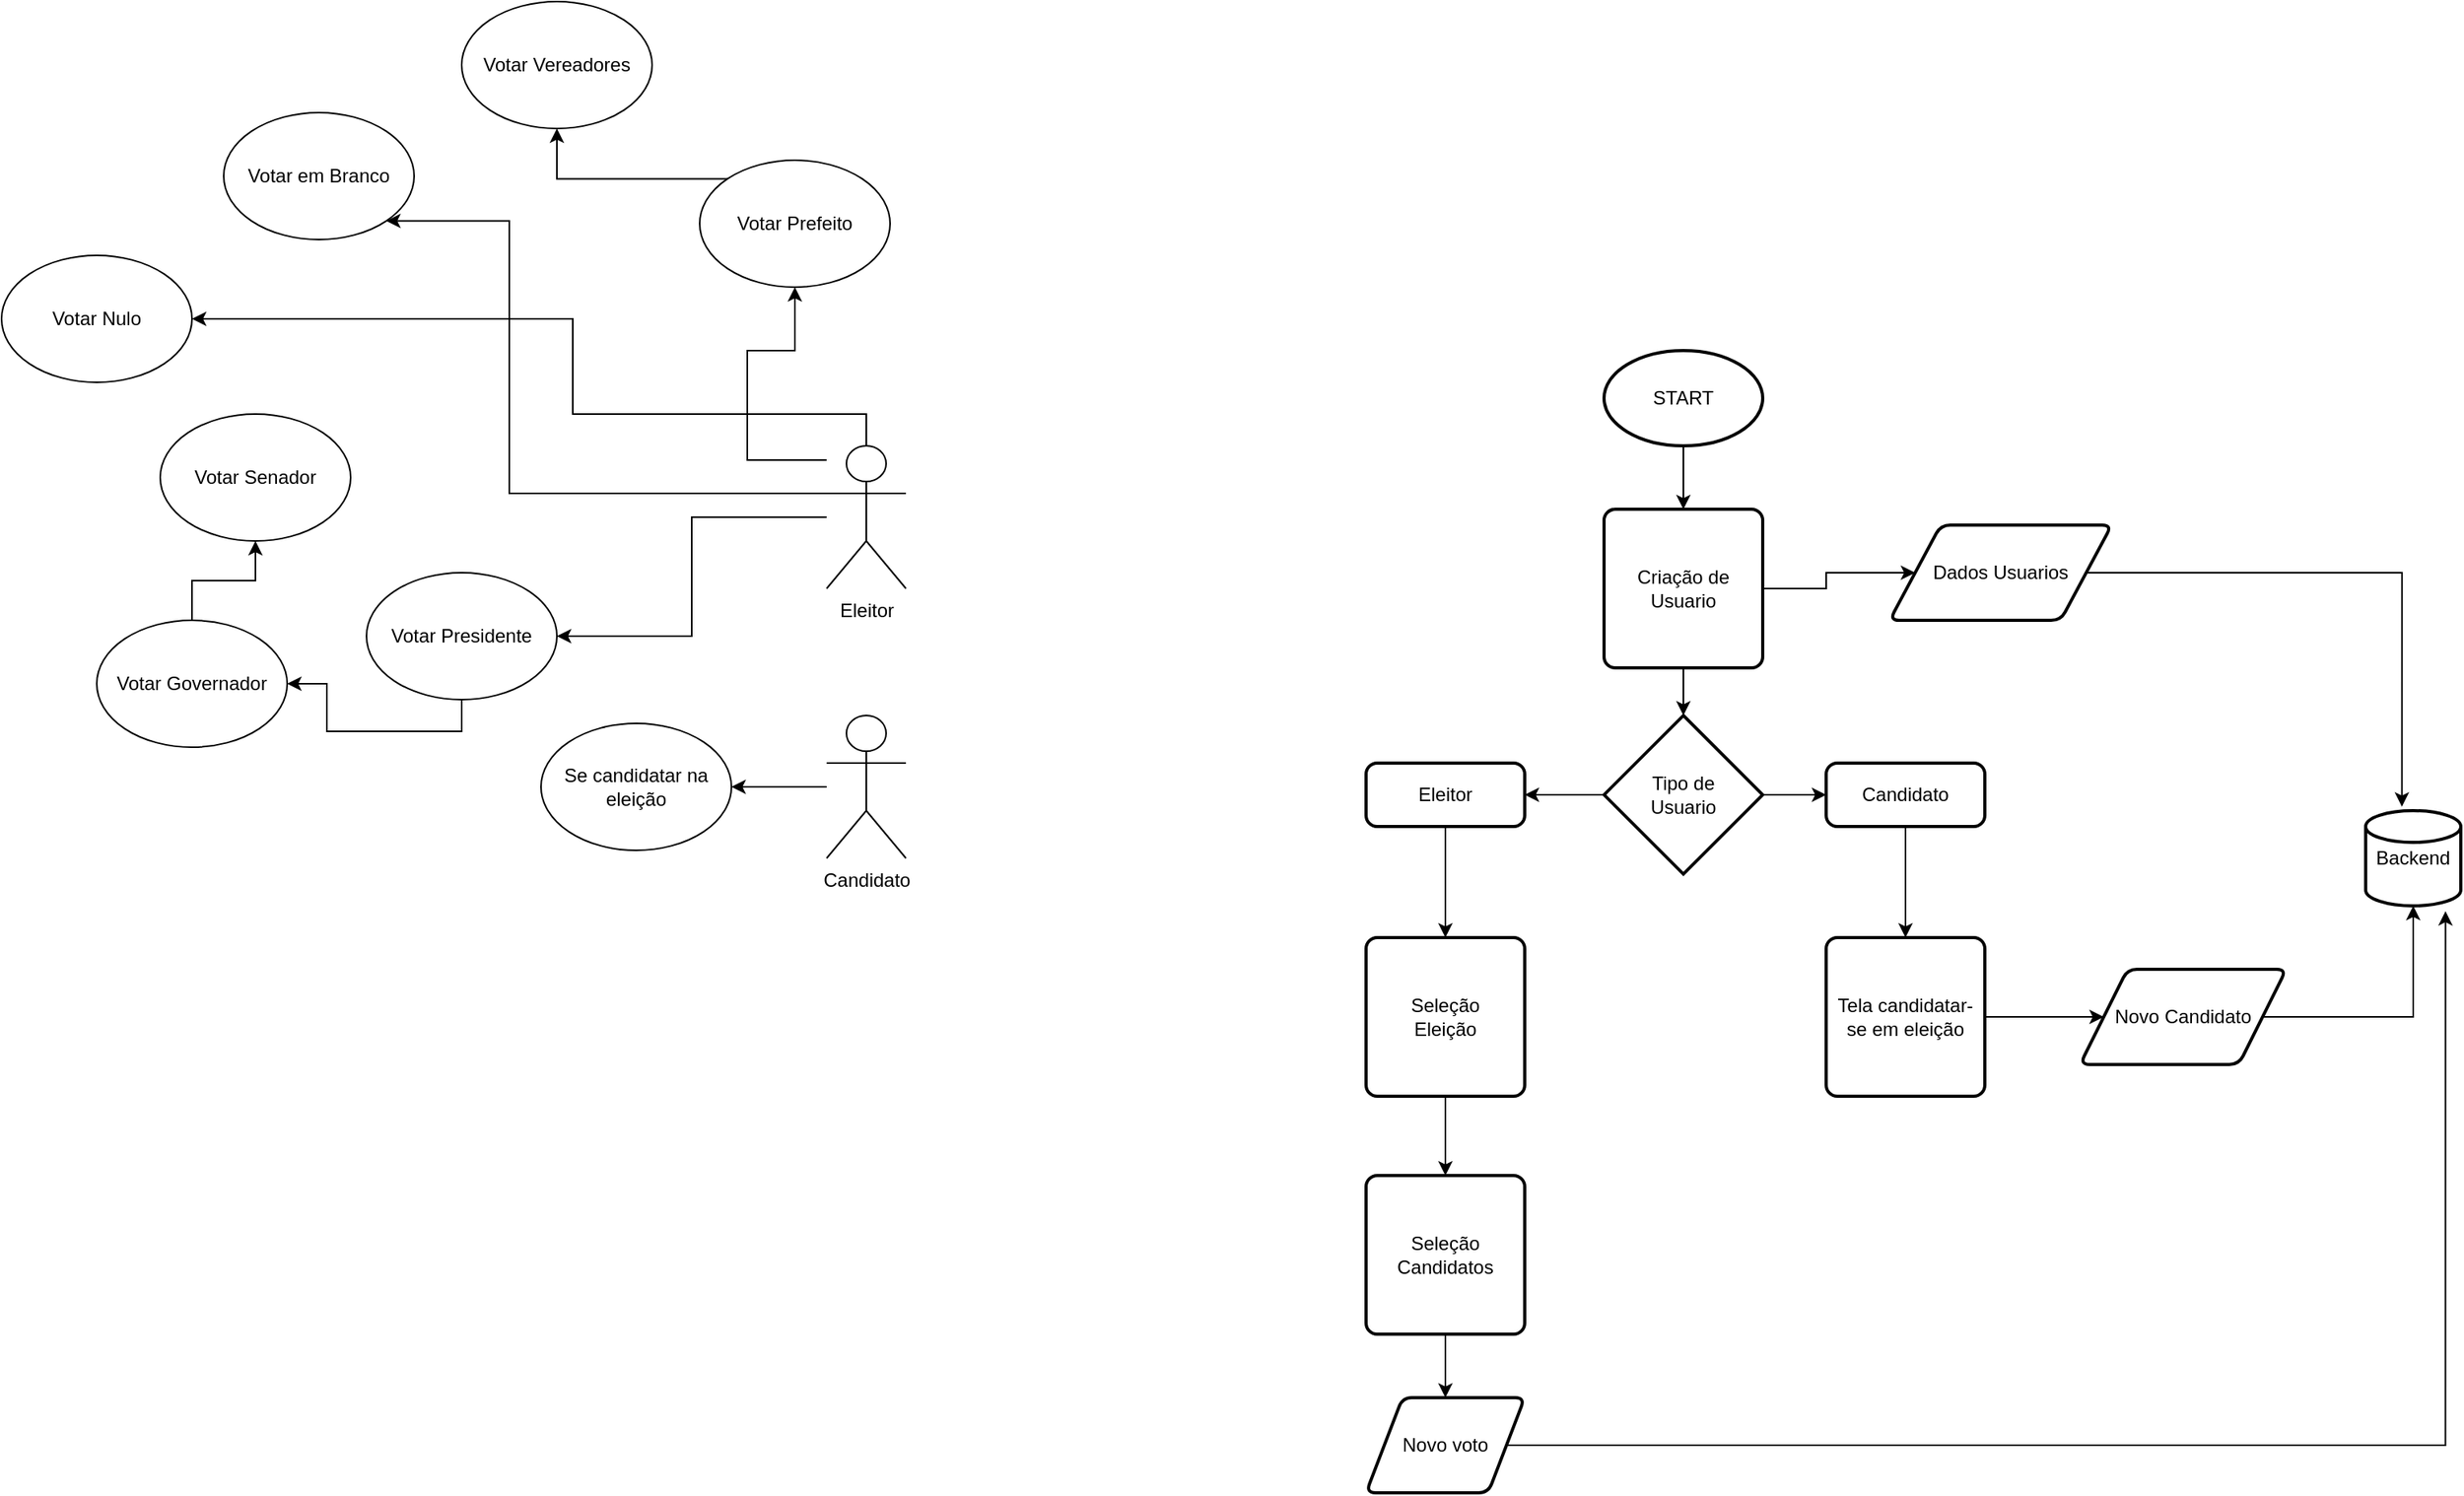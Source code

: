 <mxfile version="22.1.22" type="embed">
  <diagram id="23iRSUPoRavnBvh4doch" name="Page-1">
    <mxGraphModel dx="1938" dy="1690" grid="1" gridSize="10" guides="1" tooltips="1" connect="1" arrows="1" fold="1" page="1" pageScale="1" pageWidth="827" pageHeight="1169" math="0" shadow="0">
      <root>
        <mxCell id="0" />
        <mxCell id="1" parent="0" />
        <mxCell id="26" style="edgeStyle=orthogonalEdgeStyle;rounded=0;orthogonalLoop=1;jettySize=auto;html=1;entryX=0.5;entryY=0;entryDx=0;entryDy=0;" edge="1" parent="1" source="2">
          <mxGeometry relative="1" as="geometry">
            <mxPoint x="590" y="100" as="targetPoint" />
          </mxGeometry>
        </mxCell>
        <mxCell id="2" value="START" style="strokeWidth=2;html=1;shape=mxgraph.flowchart.start_1;whiteSpace=wrap;" vertex="1" parent="1">
          <mxGeometry x="540" width="100" height="60" as="geometry" />
        </mxCell>
        <mxCell id="9" style="edgeStyle=orthogonalEdgeStyle;rounded=0;orthogonalLoop=1;jettySize=auto;html=1;entryX=1;entryY=0.5;entryDx=0;entryDy=0;exitX=0.5;exitY=1;exitDx=0;exitDy=0;" edge="1" parent="1" source="8" target="11">
          <mxGeometry relative="1" as="geometry">
            <mxPoint x="30" y="180" as="sourcePoint" />
            <mxPoint x="-30" y="180" as="targetPoint" />
          </mxGeometry>
        </mxCell>
        <mxCell id="18" style="edgeStyle=orthogonalEdgeStyle;rounded=0;orthogonalLoop=1;jettySize=auto;html=1;entryX=0.5;entryY=1;entryDx=0;entryDy=0;" edge="1" parent="1" source="3" target="17">
          <mxGeometry relative="1" as="geometry">
            <Array as="points">
              <mxPoint y="69" />
              <mxPoint />
              <mxPoint x="30" />
            </Array>
          </mxGeometry>
        </mxCell>
        <mxCell id="23" style="edgeStyle=orthogonalEdgeStyle;rounded=0;orthogonalLoop=1;jettySize=auto;html=1;exitX=0;exitY=0.333;exitDx=0;exitDy=0;exitPerimeter=0;entryX=1;entryY=1;entryDx=0;entryDy=0;" edge="1" parent="1" source="3" target="21">
          <mxGeometry relative="1" as="geometry">
            <Array as="points">
              <mxPoint x="-150" y="90" />
              <mxPoint x="-150" y="-82" />
            </Array>
          </mxGeometry>
        </mxCell>
        <mxCell id="24" style="edgeStyle=orthogonalEdgeStyle;rounded=0;orthogonalLoop=1;jettySize=auto;html=1;entryX=1;entryY=0.5;entryDx=0;entryDy=0;" edge="1" parent="1" source="3" target="22">
          <mxGeometry relative="1" as="geometry">
            <Array as="points">
              <mxPoint x="75" y="40" />
              <mxPoint x="-110" y="40" />
              <mxPoint x="-110" y="-20" />
            </Array>
          </mxGeometry>
        </mxCell>
        <mxCell id="3" value="Eleitor" style="shape=umlActor;verticalLabelPosition=bottom;verticalAlign=top;html=1;outlineConnect=0;" vertex="1" parent="1">
          <mxGeometry x="50" y="60" width="50" height="90" as="geometry" />
        </mxCell>
        <mxCell id="7" style="edgeStyle=orthogonalEdgeStyle;rounded=0;orthogonalLoop=1;jettySize=auto;html=1;entryX=1;entryY=0.5;entryDx=0;entryDy=0;" edge="1" parent="1" source="4" target="6">
          <mxGeometry relative="1" as="geometry" />
        </mxCell>
        <mxCell id="4" value="Candidato" style="shape=umlActor;verticalLabelPosition=bottom;verticalAlign=top;html=1;outlineConnect=0;" vertex="1" parent="1">
          <mxGeometry x="50" y="230" width="50" height="90" as="geometry" />
        </mxCell>
        <mxCell id="6" value="Se candidatar na&lt;br&gt;eleição" style="ellipse;whiteSpace=wrap;html=1;" vertex="1" parent="1">
          <mxGeometry x="-130" y="235" width="120" height="80" as="geometry" />
        </mxCell>
        <mxCell id="8" value="Votar Presidente" style="ellipse;whiteSpace=wrap;html=1;" vertex="1" parent="1">
          <mxGeometry x="-240" y="140" width="120" height="80" as="geometry" />
        </mxCell>
        <mxCell id="10" value="Votar Senador" style="ellipse;whiteSpace=wrap;html=1;" vertex="1" parent="1">
          <mxGeometry x="-370" y="40" width="120" height="80" as="geometry" />
        </mxCell>
        <mxCell id="16" style="edgeStyle=orthogonalEdgeStyle;rounded=0;orthogonalLoop=1;jettySize=auto;html=1;entryX=0.5;entryY=1;entryDx=0;entryDy=0;" edge="1" parent="1" source="11" target="10">
          <mxGeometry relative="1" as="geometry" />
        </mxCell>
        <mxCell id="11" value="Votar Governador" style="ellipse;whiteSpace=wrap;html=1;" vertex="1" parent="1">
          <mxGeometry x="-410" y="170" width="120" height="80" as="geometry" />
        </mxCell>
        <mxCell id="14" style="edgeStyle=orthogonalEdgeStyle;rounded=0;orthogonalLoop=1;jettySize=auto;html=1;entryX=1;entryY=0.5;entryDx=0;entryDy=0;" edge="1" parent="1" source="3" target="8">
          <mxGeometry relative="1" as="geometry">
            <mxPoint x="70" y="125" as="sourcePoint" />
            <mxPoint x="10" y="125" as="targetPoint" />
          </mxGeometry>
        </mxCell>
        <mxCell id="20" style="edgeStyle=orthogonalEdgeStyle;rounded=0;orthogonalLoop=1;jettySize=auto;html=1;exitX=0;exitY=0;exitDx=0;exitDy=0;entryX=0.5;entryY=1;entryDx=0;entryDy=0;" edge="1" parent="1" source="17" target="19">
          <mxGeometry relative="1" as="geometry" />
        </mxCell>
        <mxCell id="17" value="Votar Prefeito" style="ellipse;whiteSpace=wrap;html=1;" vertex="1" parent="1">
          <mxGeometry x="-30" y="-120" width="120" height="80" as="geometry" />
        </mxCell>
        <mxCell id="19" value="Votar Vereadores" style="ellipse;whiteSpace=wrap;html=1;" vertex="1" parent="1">
          <mxGeometry x="-180" y="-220" width="120" height="80" as="geometry" />
        </mxCell>
        <mxCell id="21" value="Votar em Branco" style="ellipse;whiteSpace=wrap;html=1;" vertex="1" parent="1">
          <mxGeometry x="-330" y="-150" width="120" height="80" as="geometry" />
        </mxCell>
        <mxCell id="22" value="Votar Nulo" style="ellipse;whiteSpace=wrap;html=1;" vertex="1" parent="1">
          <mxGeometry x="-470" y="-60" width="120" height="80" as="geometry" />
        </mxCell>
        <mxCell id="42" style="edgeStyle=orthogonalEdgeStyle;rounded=0;orthogonalLoop=1;jettySize=auto;html=1;entryX=0;entryY=0.5;entryDx=0;entryDy=0;" edge="1" parent="1" source="27" target="41">
          <mxGeometry relative="1" as="geometry" />
        </mxCell>
        <mxCell id="27" value="Criação de Usuario" style="rounded=1;whiteSpace=wrap;html=1;absoluteArcSize=1;arcSize=14;strokeWidth=2;" vertex="1" parent="1">
          <mxGeometry x="540" y="100" width="100" height="100" as="geometry" />
        </mxCell>
        <mxCell id="31" style="edgeStyle=orthogonalEdgeStyle;rounded=0;orthogonalLoop=1;jettySize=auto;html=1;exitX=1;exitY=0.5;exitDx=0;exitDy=0;exitPerimeter=0;entryX=0;entryY=0.5;entryDx=0;entryDy=0;" edge="1" parent="1" source="28" target="30">
          <mxGeometry relative="1" as="geometry" />
        </mxCell>
        <mxCell id="33" style="edgeStyle=orthogonalEdgeStyle;rounded=0;orthogonalLoop=1;jettySize=auto;html=1;exitX=0;exitY=0.5;exitDx=0;exitDy=0;exitPerimeter=0;entryX=1;entryY=0.5;entryDx=0;entryDy=0;" edge="1" parent="1" source="28" target="32">
          <mxGeometry relative="1" as="geometry" />
        </mxCell>
        <mxCell id="28" value="Tipo de&lt;br&gt;Usuario" style="strokeWidth=2;html=1;shape=mxgraph.flowchart.decision;whiteSpace=wrap;" vertex="1" parent="1">
          <mxGeometry x="540" y="230" width="100" height="100" as="geometry" />
        </mxCell>
        <mxCell id="29" style="edgeStyle=orthogonalEdgeStyle;rounded=0;orthogonalLoop=1;jettySize=auto;html=1;entryX=0.5;entryY=0;entryDx=0;entryDy=0;entryPerimeter=0;" edge="1" parent="1" source="27" target="28">
          <mxGeometry relative="1" as="geometry" />
        </mxCell>
        <mxCell id="37" style="edgeStyle=orthogonalEdgeStyle;rounded=0;orthogonalLoop=1;jettySize=auto;html=1;entryX=0.5;entryY=0;entryDx=0;entryDy=0;" edge="1" parent="1" source="30" target="34">
          <mxGeometry relative="1" as="geometry" />
        </mxCell>
        <mxCell id="30" value="Candidato" style="rounded=1;whiteSpace=wrap;html=1;absoluteArcSize=1;arcSize=14;strokeWidth=2;" vertex="1" parent="1">
          <mxGeometry x="680" y="260" width="100" height="40" as="geometry" />
        </mxCell>
        <mxCell id="36" style="edgeStyle=orthogonalEdgeStyle;rounded=0;orthogonalLoop=1;jettySize=auto;html=1;entryX=0.5;entryY=0;entryDx=0;entryDy=0;" edge="1" parent="1" source="32" target="35">
          <mxGeometry relative="1" as="geometry" />
        </mxCell>
        <mxCell id="32" value="Eleitor" style="rounded=1;whiteSpace=wrap;html=1;absoluteArcSize=1;arcSize=14;strokeWidth=2;" vertex="1" parent="1">
          <mxGeometry x="390" y="260" width="100" height="40" as="geometry" />
        </mxCell>
        <mxCell id="45" style="edgeStyle=orthogonalEdgeStyle;rounded=0;orthogonalLoop=1;jettySize=auto;html=1;exitX=1;exitY=0.5;exitDx=0;exitDy=0;" edge="1" parent="1" source="34" target="44">
          <mxGeometry relative="1" as="geometry" />
        </mxCell>
        <mxCell id="34" value="Tela candidatar-se em eleição" style="rounded=1;whiteSpace=wrap;html=1;absoluteArcSize=1;arcSize=14;strokeWidth=2;" vertex="1" parent="1">
          <mxGeometry x="680" y="370" width="100" height="100" as="geometry" />
        </mxCell>
        <mxCell id="39" style="edgeStyle=orthogonalEdgeStyle;rounded=0;orthogonalLoop=1;jettySize=auto;html=1;entryX=0.5;entryY=0;entryDx=0;entryDy=0;" edge="1" parent="1" source="35" target="38">
          <mxGeometry relative="1" as="geometry" />
        </mxCell>
        <mxCell id="35" value="Seleção&lt;br&gt;Eleição" style="rounded=1;whiteSpace=wrap;html=1;absoluteArcSize=1;arcSize=14;strokeWidth=2;" vertex="1" parent="1">
          <mxGeometry x="390" y="370" width="100" height="100" as="geometry" />
        </mxCell>
        <mxCell id="48" style="edgeStyle=orthogonalEdgeStyle;rounded=0;orthogonalLoop=1;jettySize=auto;html=1;exitX=0.5;exitY=1;exitDx=0;exitDy=0;entryX=0.5;entryY=0;entryDx=0;entryDy=0;" edge="1" parent="1" source="38" target="47">
          <mxGeometry relative="1" as="geometry" />
        </mxCell>
        <mxCell id="38" value="Seleção Candidatos" style="rounded=1;whiteSpace=wrap;html=1;absoluteArcSize=1;arcSize=14;strokeWidth=2;" vertex="1" parent="1">
          <mxGeometry x="390" y="520" width="100" height="100" as="geometry" />
        </mxCell>
        <mxCell id="40" value="Backend" style="strokeWidth=2;html=1;shape=mxgraph.flowchart.database;whiteSpace=wrap;" vertex="1" parent="1">
          <mxGeometry x="1020" y="290" width="60" height="60" as="geometry" />
        </mxCell>
        <mxCell id="41" value="Dados Usuarios" style="shape=parallelogram;html=1;strokeWidth=2;perimeter=parallelogramPerimeter;whiteSpace=wrap;rounded=1;arcSize=12;size=0.23;" vertex="1" parent="1">
          <mxGeometry x="720" y="110" width="140" height="60" as="geometry" />
        </mxCell>
        <mxCell id="43" style="edgeStyle=orthogonalEdgeStyle;rounded=0;orthogonalLoop=1;jettySize=auto;html=1;exitX=1;exitY=0.5;exitDx=0;exitDy=0;entryX=0.381;entryY=-0.042;entryDx=0;entryDy=0;entryPerimeter=0;" edge="1" parent="1" source="41" target="40">
          <mxGeometry relative="1" as="geometry" />
        </mxCell>
        <mxCell id="44" value="Novo Candidato" style="shape=parallelogram;html=1;strokeWidth=2;perimeter=parallelogramPerimeter;whiteSpace=wrap;rounded=1;arcSize=12;size=0.23;" vertex="1" parent="1">
          <mxGeometry x="840" y="390" width="130" height="60" as="geometry" />
        </mxCell>
        <mxCell id="46" style="edgeStyle=orthogonalEdgeStyle;rounded=0;orthogonalLoop=1;jettySize=auto;html=1;entryX=0.5;entryY=1;entryDx=0;entryDy=0;entryPerimeter=0;" edge="1" parent="1" source="44" target="40">
          <mxGeometry relative="1" as="geometry" />
        </mxCell>
        <mxCell id="47" value="Novo voto" style="shape=parallelogram;html=1;strokeWidth=2;perimeter=parallelogramPerimeter;whiteSpace=wrap;rounded=1;arcSize=12;size=0.23;" vertex="1" parent="1">
          <mxGeometry x="390" y="660" width="100" height="60" as="geometry" />
        </mxCell>
        <mxCell id="49" style="edgeStyle=orthogonalEdgeStyle;rounded=0;orthogonalLoop=1;jettySize=auto;html=1;exitX=1;exitY=0.5;exitDx=0;exitDy=0;entryX=0.839;entryY=1.056;entryDx=0;entryDy=0;entryPerimeter=0;" edge="1" parent="1" source="47" target="40">
          <mxGeometry relative="1" as="geometry" />
        </mxCell>
      </root>
    </mxGraphModel>
  </diagram>
</mxfile>
